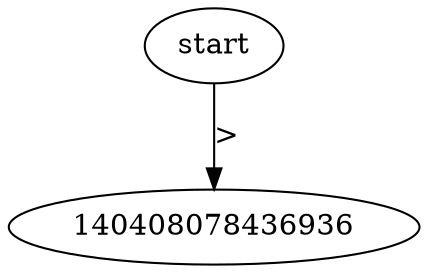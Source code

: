 //	File[/Users/lee/Main/Proj/On_BJTU/Compiler_Projects/LiaLEX/fa.cpp] Line[172]	2022-09-29 19:30
digraph NFA{ 
140408078436840 [label = start] 
140408078436840 -> 140408078436936 [label = ">" ] 
} 
